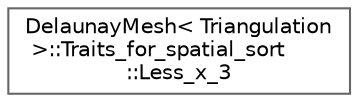 digraph "Graphical Class Hierarchy"
{
 // LATEX_PDF_SIZE
  bgcolor="transparent";
  edge [fontname=Helvetica,fontsize=10,labelfontname=Helvetica,labelfontsize=10];
  node [fontname=Helvetica,fontsize=10,shape=box,height=0.2,width=0.4];
  rankdir="LR";
  Node0 [id="Node000000",label="DelaunayMesh\< Triangulation\l \>::Traits_for_spatial_sort\l::Less_x_3",height=0.2,width=0.4,color="grey40", fillcolor="white", style="filled",URL="$structFoam_1_1DelaunayMesh_1_1Traits__for__spatial__sort_1_1Less__x__3.html",tooltip=" "];
}
